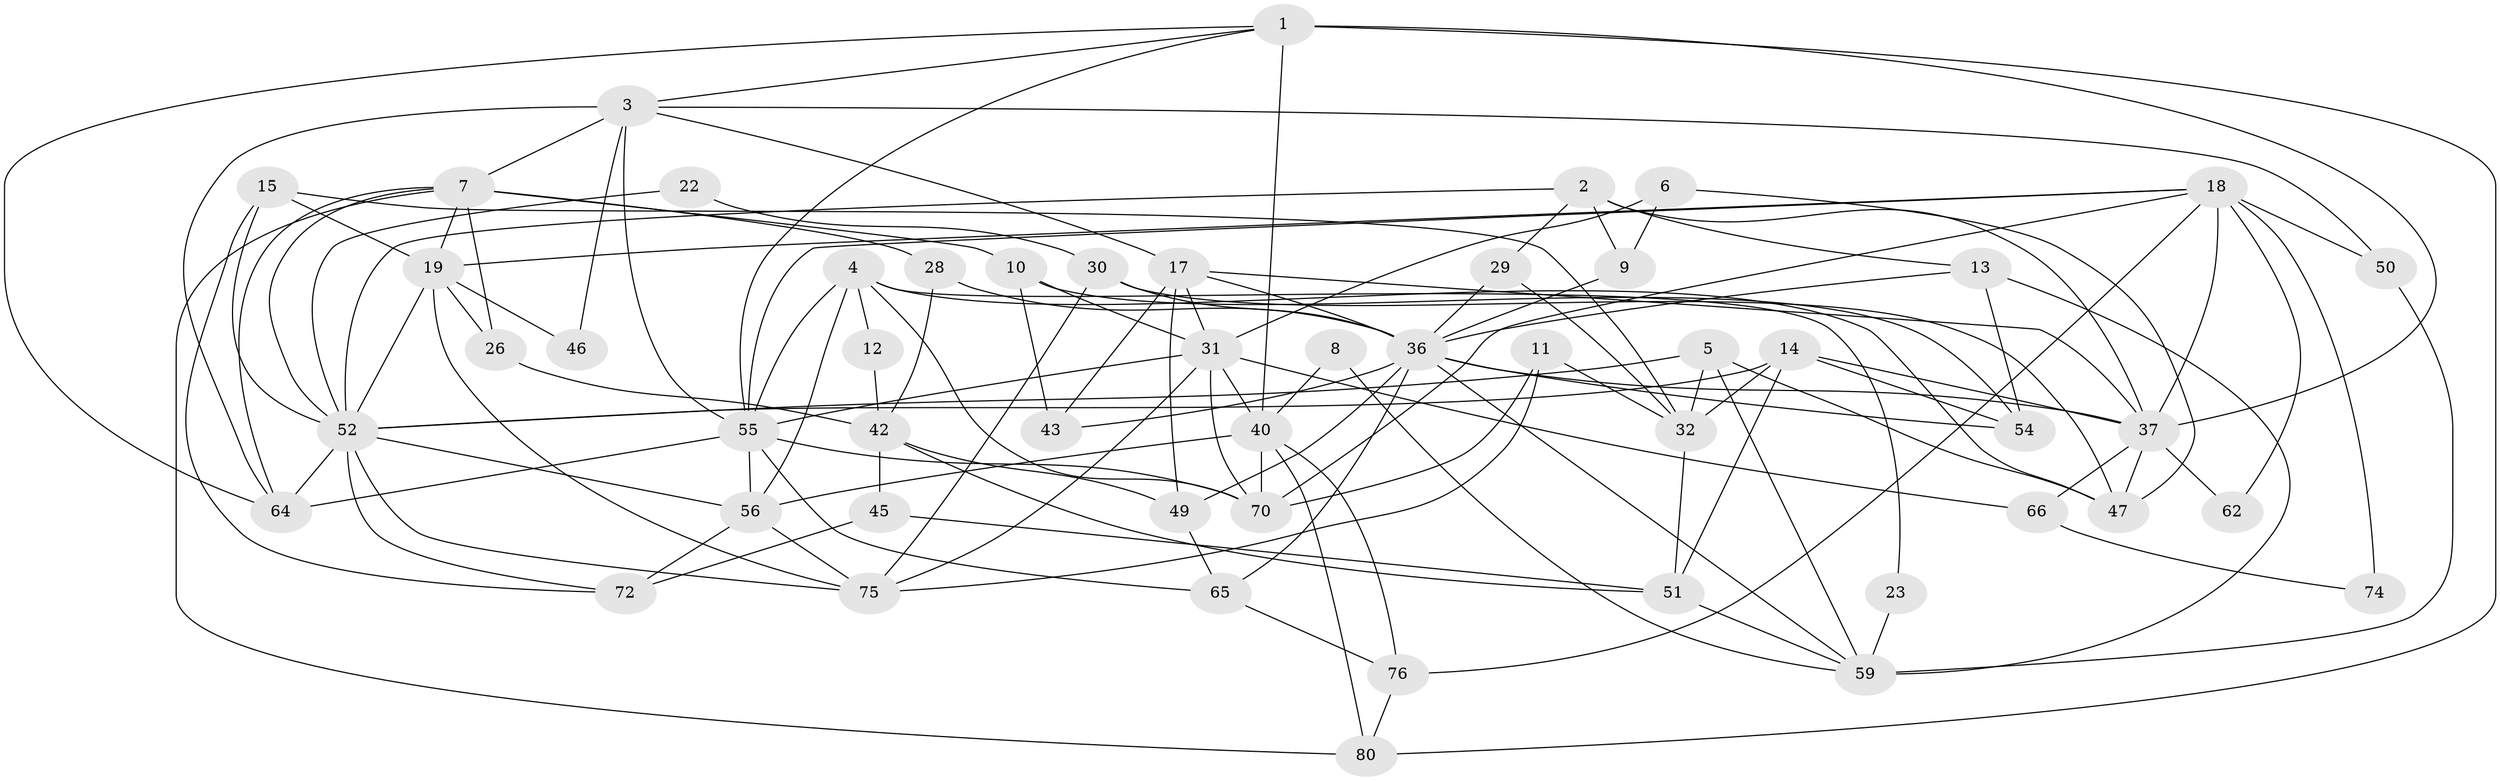 // original degree distribution, {5: 0.18518518518518517, 4: 0.19753086419753085, 3: 0.35802469135802467, 2: 0.1111111111111111, 6: 0.08641975308641975, 7: 0.037037037037037035, 9: 0.012345679012345678, 8: 0.012345679012345678}
// Generated by graph-tools (version 1.1) at 2025/11/02/27/25 16:11:18]
// undirected, 52 vertices, 127 edges
graph export_dot {
graph [start="1"]
  node [color=gray90,style=filled];
  1 [super="+27"];
  2;
  3 [super="+57"];
  4 [super="+21"];
  5 [super="+25"];
  6;
  7 [super="+34"];
  8;
  9 [super="+16"];
  10 [super="+41"];
  11;
  12;
  13 [super="+20"];
  14 [super="+78"];
  15 [super="+44"];
  17 [super="+38"];
  18 [super="+24"];
  19 [super="+33"];
  22;
  23;
  26;
  28;
  29;
  30 [super="+77"];
  31 [super="+35"];
  32 [super="+81"];
  36 [super="+63"];
  37 [super="+39"];
  40 [super="+61"];
  42 [super="+48"];
  43;
  45 [super="+68"];
  46;
  47 [super="+58"];
  49;
  50;
  51 [super="+53"];
  52 [super="+73"];
  54;
  55 [super="+71"];
  56 [super="+60"];
  59 [super="+67"];
  62;
  64 [super="+69"];
  65;
  66;
  70;
  72;
  74;
  75;
  76 [super="+79"];
  80;
  1 -- 80;
  1 -- 64;
  1 -- 40;
  1 -- 55;
  1 -- 3;
  1 -- 37 [weight=2];
  2 -- 29;
  2 -- 9;
  2 -- 37;
  2 -- 52;
  2 -- 13;
  3 -- 7;
  3 -- 46;
  3 -- 17;
  3 -- 64;
  3 -- 50;
  3 -- 55;
  4 -- 23;
  4 -- 12;
  4 -- 70;
  4 -- 56;
  4 -- 47;
  4 -- 55;
  5 -- 47;
  5 -- 52;
  5 -- 59;
  5 -- 32;
  6 -- 9;
  6 -- 47;
  6 -- 31;
  7 -- 80;
  7 -- 28;
  7 -- 64;
  7 -- 10;
  7 -- 26;
  7 -- 19;
  7 -- 52;
  8 -- 40;
  8 -- 59;
  9 -- 36;
  10 -- 54;
  10 -- 31;
  10 -- 43;
  11 -- 70;
  11 -- 75;
  11 -- 32;
  12 -- 42;
  13 -- 59 [weight=2];
  13 -- 36;
  13 -- 54;
  14 -- 37;
  14 -- 51 [weight=2];
  14 -- 32;
  14 -- 52;
  14 -- 54;
  15 -- 52;
  15 -- 19;
  15 -- 32;
  15 -- 72;
  17 -- 37;
  17 -- 49;
  17 -- 36;
  17 -- 43;
  17 -- 31;
  18 -- 50;
  18 -- 62;
  18 -- 76;
  18 -- 19;
  18 -- 37;
  18 -- 70;
  18 -- 55;
  18 -- 74;
  19 -- 26;
  19 -- 52;
  19 -- 75;
  19 -- 46;
  22 -- 52 [weight=2];
  22 -- 30;
  23 -- 59;
  26 -- 42 [weight=2];
  28 -- 42;
  28 -- 36;
  29 -- 32;
  29 -- 36;
  30 -- 47;
  30 -- 36;
  30 -- 75;
  31 -- 75;
  31 -- 55;
  31 -- 66;
  31 -- 70;
  31 -- 40;
  32 -- 51;
  36 -- 43;
  36 -- 37;
  36 -- 59;
  36 -- 49;
  36 -- 65;
  36 -- 54;
  37 -- 47;
  37 -- 62;
  37 -- 66;
  40 -- 56;
  40 -- 70;
  40 -- 76;
  40 -- 80;
  42 -- 49;
  42 -- 45;
  42 -- 51;
  45 -- 72;
  45 -- 51;
  49 -- 65;
  50 -- 59;
  51 -- 59;
  52 -- 75;
  52 -- 72;
  52 -- 64;
  52 -- 56;
  55 -- 65;
  55 -- 70;
  55 -- 56;
  55 -- 64;
  56 -- 75;
  56 -- 72;
  65 -- 76;
  66 -- 74;
  76 -- 80;
}
